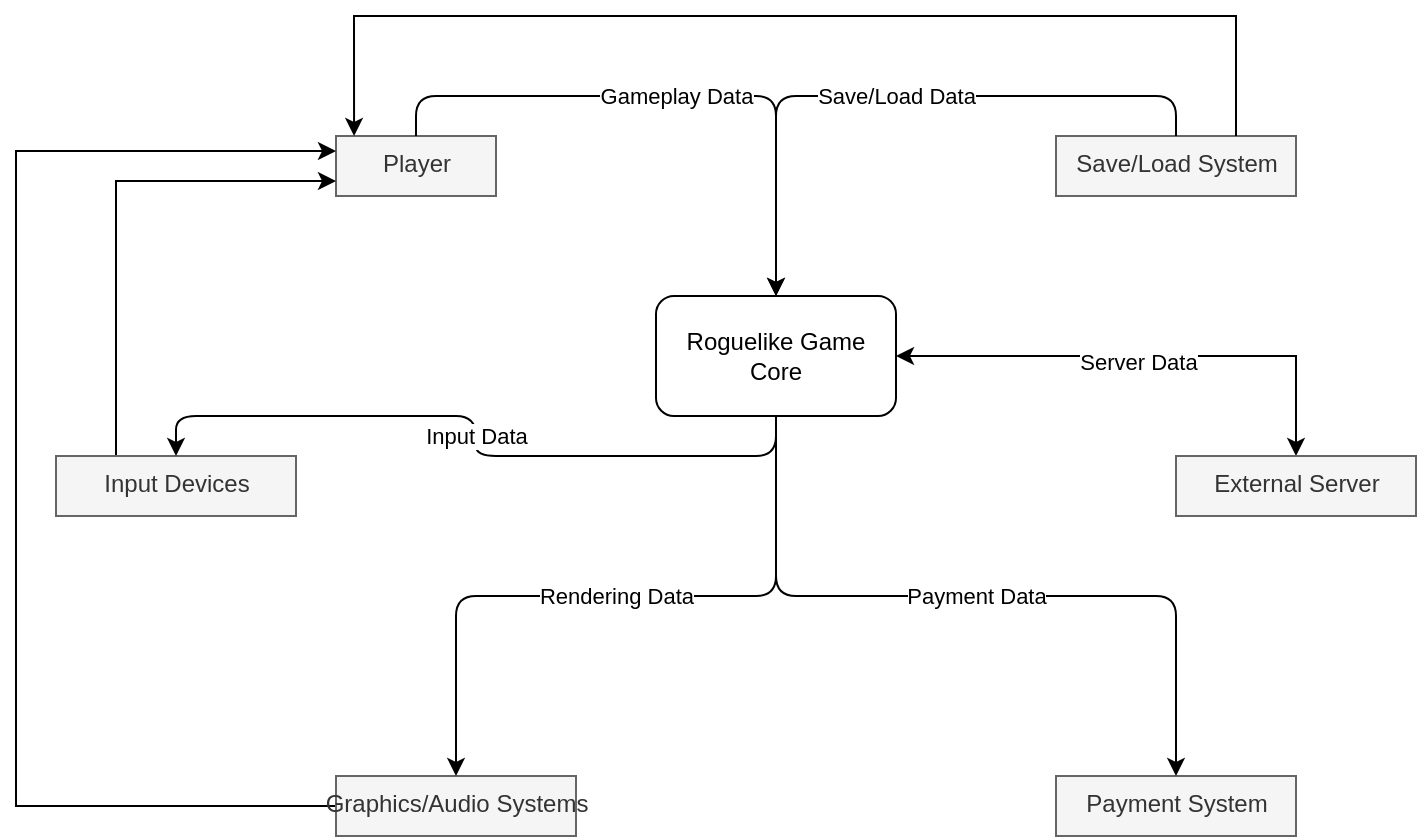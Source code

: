 <mxfile version="24.0.2" type="device">
  <diagram name="Trang-1" id="yTvPoZdZz4M0tJslkIqD">
    <mxGraphModel dx="1434" dy="746" grid="1" gridSize="10" guides="1" tooltips="1" connect="1" arrows="1" fold="1" page="1" pageScale="1" pageWidth="827" pageHeight="1169" math="0" shadow="0">
      <root>
        <mxCell id="0" />
        <mxCell id="1" parent="0" />
        <mxCell id="2" value="Player" style="text;html=1;align=center;fillColor=#f5f5f5;fontColor=#333333;strokeColor=#666666;" vertex="1" parent="1">
          <mxGeometry x="180" y="160" width="80" height="30" as="geometry" />
        </mxCell>
        <mxCell id="3" value="Roguelike Game Core" style="rounded=1;whiteSpace=wrap;html=1;" vertex="1" parent="1">
          <mxGeometry x="340" y="240" width="120" height="60" as="geometry" />
        </mxCell>
        <mxCell id="4" value="Gameplay Data" style="edgeStyle=orthogonalEdgeStyle;rounded=1;orthogonalLoop=1;jettySize=auto;html=1;exitX=0.5;exitY=0;exitDx=0;exitDy=0;" edge="1" parent="1" source="2" target="3">
          <mxGeometry width="50" height="50" relative="1" as="geometry">
            <mxPoint x="220" y="290" as="sourcePoint" />
            <mxPoint x="380" y="290" as="targetPoint" />
          </mxGeometry>
        </mxCell>
        <mxCell id="5" value="Save/Load System" style="text;html=1;align=center;fillColor=#f5f5f5;fontColor=#333333;strokeColor=#666666;" vertex="1" parent="1">
          <mxGeometry x="540" y="160" width="120" height="30" as="geometry" />
        </mxCell>
        <mxCell id="6" value="Save/Load Data" style="edgeStyle=orthogonalEdgeStyle;rounded=1;orthogonalLoop=1;jettySize=auto;html=1;exitX=0.5;exitY=0;exitDx=0;exitDy=0;" edge="1" parent="1" source="5" target="3">
          <mxGeometry width="50" height="50" relative="1" as="geometry">
            <mxPoint x="600" y="190" as="sourcePoint" />
            <mxPoint x="400" y="270" as="targetPoint" />
          </mxGeometry>
        </mxCell>
        <mxCell id="IRGdQltTkz0PRhPViarb-16" style="edgeStyle=orthogonalEdgeStyle;rounded=0;orthogonalLoop=1;jettySize=auto;html=1;exitX=0.5;exitY=0;exitDx=0;exitDy=0;entryX=1;entryY=0.5;entryDx=0;entryDy=0;startArrow=classic;startFill=1;" edge="1" parent="1" source="7" target="3">
          <mxGeometry relative="1" as="geometry" />
        </mxCell>
        <mxCell id="IRGdQltTkz0PRhPViarb-17" value="Server Data" style="edgeLabel;html=1;align=center;verticalAlign=middle;resizable=0;points=[];" vertex="1" connectable="0" parent="IRGdQltTkz0PRhPViarb-16">
          <mxGeometry x="0.035" y="3" relative="1" as="geometry">
            <mxPoint as="offset" />
          </mxGeometry>
        </mxCell>
        <mxCell id="7" value="External Server" style="text;html=1;align=center;fillColor=#f5f5f5;fontColor=#333333;strokeColor=#666666;" vertex="1" parent="1">
          <mxGeometry x="600" y="320" width="120" height="30" as="geometry" />
        </mxCell>
        <mxCell id="IRGdQltTkz0PRhPViarb-14" style="edgeStyle=orthogonalEdgeStyle;rounded=0;orthogonalLoop=1;jettySize=auto;html=1;exitX=0.25;exitY=0;exitDx=0;exitDy=0;entryX=0;entryY=0.75;entryDx=0;entryDy=0;" edge="1" parent="1" source="9" target="2">
          <mxGeometry relative="1" as="geometry" />
        </mxCell>
        <mxCell id="9" value="Input Devices" style="text;html=1;align=center;fillColor=#f5f5f5;fontColor=#333333;strokeColor=#666666;" vertex="1" parent="1">
          <mxGeometry x="40" y="320" width="120" height="30" as="geometry" />
        </mxCell>
        <mxCell id="10" value="Input Data" style="edgeStyle=orthogonalEdgeStyle;rounded=1;orthogonalLoop=1;jettySize=auto;html=1;exitX=0.5;exitY=0;exitDx=0;exitDy=0;endArrow=none;endFill=0;startArrow=classic;startFill=1;" edge="1" parent="1" source="9" target="3">
          <mxGeometry width="50" height="50" relative="1" as="geometry">
            <mxPoint x="100" y="350" as="sourcePoint" />
            <mxPoint x="400" y="270" as="targetPoint" />
          </mxGeometry>
        </mxCell>
        <mxCell id="IRGdQltTkz0PRhPViarb-15" style="edgeStyle=orthogonalEdgeStyle;rounded=0;orthogonalLoop=1;jettySize=auto;html=1;exitX=0;exitY=0.5;exitDx=0;exitDy=0;entryX=0;entryY=0.25;entryDx=0;entryDy=0;" edge="1" parent="1" source="11" target="2">
          <mxGeometry relative="1" as="geometry">
            <Array as="points">
              <mxPoint x="20" y="495" />
              <mxPoint x="20" y="168" />
            </Array>
          </mxGeometry>
        </mxCell>
        <mxCell id="11" value="Graphics/Audio Systems" style="text;html=1;align=center;fillColor=#f5f5f5;fontColor=#333333;strokeColor=#666666;" vertex="1" parent="1">
          <mxGeometry x="180" y="480" width="120" height="30" as="geometry" />
        </mxCell>
        <mxCell id="12" value="Rendering Data" style="edgeStyle=orthogonalEdgeStyle;rounded=1;orthogonalLoop=1;jettySize=auto;html=1;exitX=0.5;exitY=0;exitDx=0;exitDy=0;endArrow=none;endFill=0;startArrow=classic;startFill=1;" edge="1" parent="1" source="11" target="3">
          <mxGeometry width="50" height="50" relative="1" as="geometry">
            <mxPoint x="240" y="510" as="sourcePoint" />
            <mxPoint x="400" y="270" as="targetPoint" />
          </mxGeometry>
        </mxCell>
        <mxCell id="13" value="Payment System" style="text;html=1;align=center;fillColor=#f5f5f5;fontColor=#333333;strokeColor=#666666;" vertex="1" parent="1">
          <mxGeometry x="540" y="480" width="120" height="30" as="geometry" />
        </mxCell>
        <mxCell id="14" value="Payment Data" style="edgeStyle=orthogonalEdgeStyle;rounded=1;orthogonalLoop=1;jettySize=auto;html=1;exitX=0.5;exitY=0;exitDx=0;exitDy=0;endArrow=none;endFill=0;startArrow=classic;startFill=1;" edge="1" parent="1" source="13" target="3">
          <mxGeometry width="50" height="50" relative="1" as="geometry">
            <mxPoint x="600" y="510" as="sourcePoint" />
            <mxPoint x="400" y="270" as="targetPoint" />
          </mxGeometry>
        </mxCell>
        <mxCell id="IRGdQltTkz0PRhPViarb-18" style="edgeStyle=orthogonalEdgeStyle;rounded=0;orthogonalLoop=1;jettySize=auto;html=1;exitX=0.75;exitY=0;exitDx=0;exitDy=0;entryX=0.113;entryY=0;entryDx=0;entryDy=0;entryPerimeter=0;" edge="1" parent="1" source="5" target="2">
          <mxGeometry relative="1" as="geometry">
            <Array as="points">
              <mxPoint x="630" y="100" />
              <mxPoint x="189" y="100" />
            </Array>
          </mxGeometry>
        </mxCell>
      </root>
    </mxGraphModel>
  </diagram>
</mxfile>
